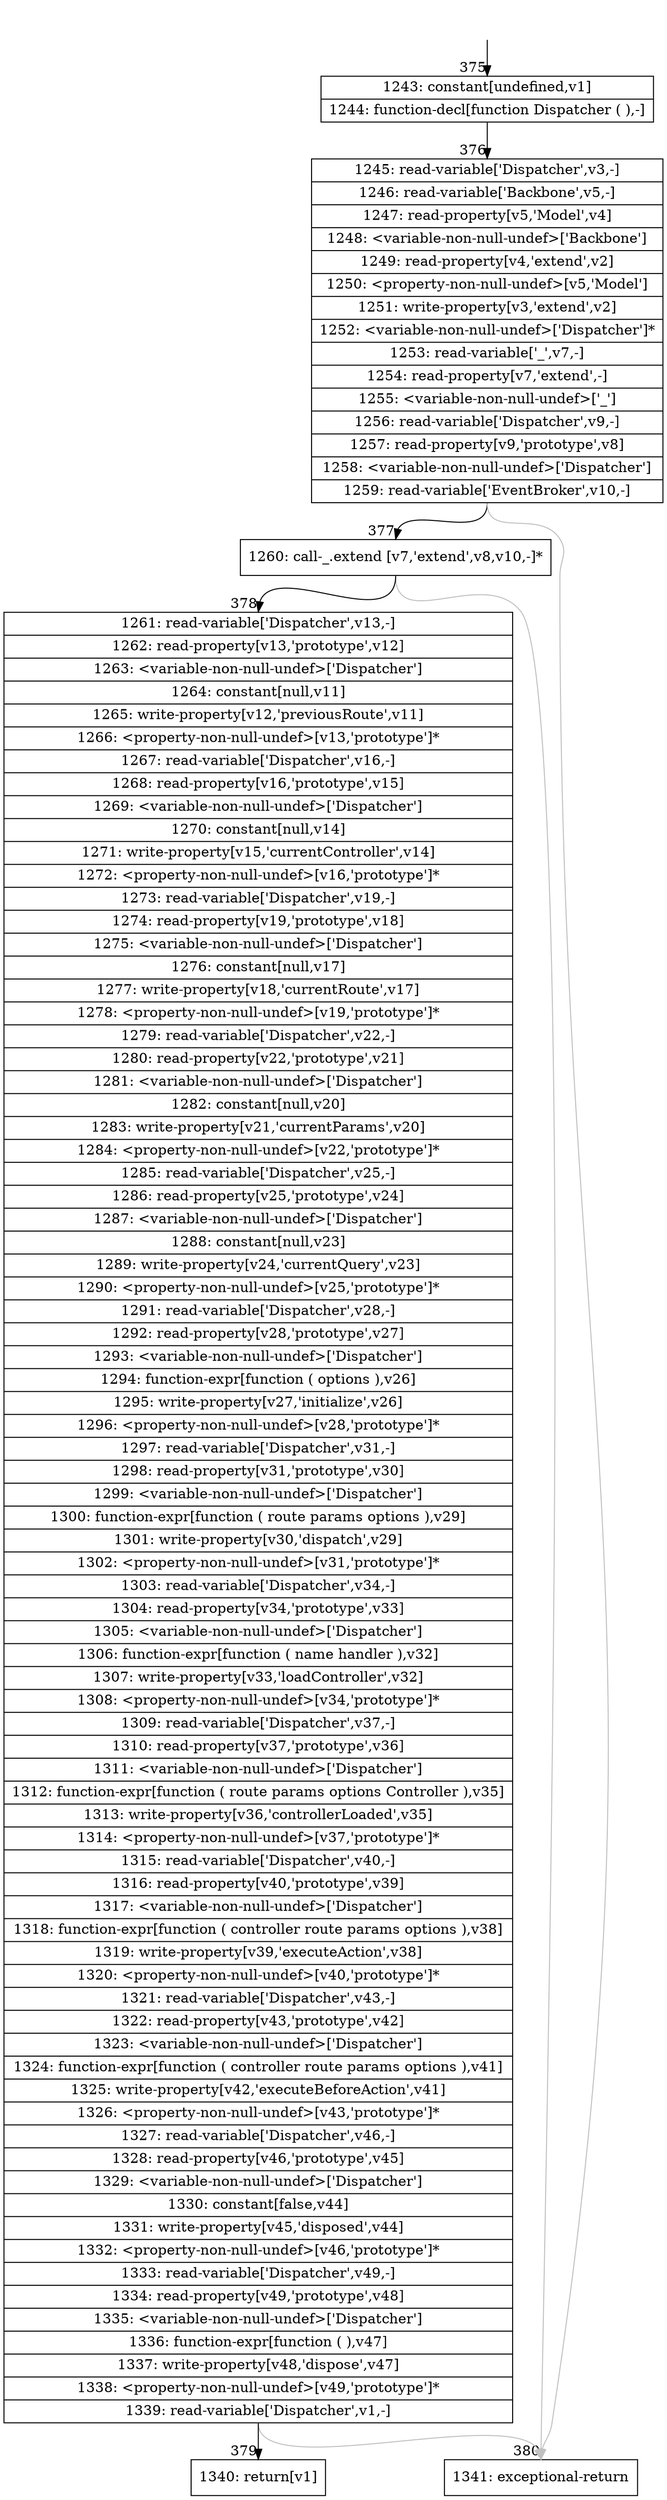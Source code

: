 digraph {
rankdir="TD"
BB_entry25[shape=none,label=""];
BB_entry25 -> BB375 [tailport=s, headport=n, headlabel="    375"]
BB375 [shape=record label="{1243: constant[undefined,v1]|1244: function-decl[function Dispatcher ( ),-]}" ] 
BB375 -> BB376 [tailport=s, headport=n, headlabel="      376"]
BB376 [shape=record label="{1245: read-variable['Dispatcher',v3,-]|1246: read-variable['Backbone',v5,-]|1247: read-property[v5,'Model',v4]|1248: \<variable-non-null-undef\>['Backbone']|1249: read-property[v4,'extend',v2]|1250: \<property-non-null-undef\>[v5,'Model']|1251: write-property[v3,'extend',v2]|1252: \<variable-non-null-undef\>['Dispatcher']*|1253: read-variable['_',v7,-]|1254: read-property[v7,'extend',-]|1255: \<variable-non-null-undef\>['_']|1256: read-variable['Dispatcher',v9,-]|1257: read-property[v9,'prototype',v8]|1258: \<variable-non-null-undef\>['Dispatcher']|1259: read-variable['EventBroker',v10,-]}" ] 
BB376 -> BB377 [tailport=s, headport=n, headlabel="      377"]
BB376 -> BB380 [tailport=s, headport=n, color=gray, headlabel="      380"]
BB377 [shape=record label="{1260: call-_.extend [v7,'extend',v8,v10,-]*}" ] 
BB377 -> BB378 [tailport=s, headport=n, headlabel="      378"]
BB377 -> BB380 [tailport=s, headport=n, color=gray]
BB378 [shape=record label="{1261: read-variable['Dispatcher',v13,-]|1262: read-property[v13,'prototype',v12]|1263: \<variable-non-null-undef\>['Dispatcher']|1264: constant[null,v11]|1265: write-property[v12,'previousRoute',v11]|1266: \<property-non-null-undef\>[v13,'prototype']*|1267: read-variable['Dispatcher',v16,-]|1268: read-property[v16,'prototype',v15]|1269: \<variable-non-null-undef\>['Dispatcher']|1270: constant[null,v14]|1271: write-property[v15,'currentController',v14]|1272: \<property-non-null-undef\>[v16,'prototype']*|1273: read-variable['Dispatcher',v19,-]|1274: read-property[v19,'prototype',v18]|1275: \<variable-non-null-undef\>['Dispatcher']|1276: constant[null,v17]|1277: write-property[v18,'currentRoute',v17]|1278: \<property-non-null-undef\>[v19,'prototype']*|1279: read-variable['Dispatcher',v22,-]|1280: read-property[v22,'prototype',v21]|1281: \<variable-non-null-undef\>['Dispatcher']|1282: constant[null,v20]|1283: write-property[v21,'currentParams',v20]|1284: \<property-non-null-undef\>[v22,'prototype']*|1285: read-variable['Dispatcher',v25,-]|1286: read-property[v25,'prototype',v24]|1287: \<variable-non-null-undef\>['Dispatcher']|1288: constant[null,v23]|1289: write-property[v24,'currentQuery',v23]|1290: \<property-non-null-undef\>[v25,'prototype']*|1291: read-variable['Dispatcher',v28,-]|1292: read-property[v28,'prototype',v27]|1293: \<variable-non-null-undef\>['Dispatcher']|1294: function-expr[function ( options ),v26]|1295: write-property[v27,'initialize',v26]|1296: \<property-non-null-undef\>[v28,'prototype']*|1297: read-variable['Dispatcher',v31,-]|1298: read-property[v31,'prototype',v30]|1299: \<variable-non-null-undef\>['Dispatcher']|1300: function-expr[function ( route params options ),v29]|1301: write-property[v30,'dispatch',v29]|1302: \<property-non-null-undef\>[v31,'prototype']*|1303: read-variable['Dispatcher',v34,-]|1304: read-property[v34,'prototype',v33]|1305: \<variable-non-null-undef\>['Dispatcher']|1306: function-expr[function ( name handler ),v32]|1307: write-property[v33,'loadController',v32]|1308: \<property-non-null-undef\>[v34,'prototype']*|1309: read-variable['Dispatcher',v37,-]|1310: read-property[v37,'prototype',v36]|1311: \<variable-non-null-undef\>['Dispatcher']|1312: function-expr[function ( route params options Controller ),v35]|1313: write-property[v36,'controllerLoaded',v35]|1314: \<property-non-null-undef\>[v37,'prototype']*|1315: read-variable['Dispatcher',v40,-]|1316: read-property[v40,'prototype',v39]|1317: \<variable-non-null-undef\>['Dispatcher']|1318: function-expr[function ( controller route params options ),v38]|1319: write-property[v39,'executeAction',v38]|1320: \<property-non-null-undef\>[v40,'prototype']*|1321: read-variable['Dispatcher',v43,-]|1322: read-property[v43,'prototype',v42]|1323: \<variable-non-null-undef\>['Dispatcher']|1324: function-expr[function ( controller route params options ),v41]|1325: write-property[v42,'executeBeforeAction',v41]|1326: \<property-non-null-undef\>[v43,'prototype']*|1327: read-variable['Dispatcher',v46,-]|1328: read-property[v46,'prototype',v45]|1329: \<variable-non-null-undef\>['Dispatcher']|1330: constant[false,v44]|1331: write-property[v45,'disposed',v44]|1332: \<property-non-null-undef\>[v46,'prototype']*|1333: read-variable['Dispatcher',v49,-]|1334: read-property[v49,'prototype',v48]|1335: \<variable-non-null-undef\>['Dispatcher']|1336: function-expr[function ( ),v47]|1337: write-property[v48,'dispose',v47]|1338: \<property-non-null-undef\>[v49,'prototype']*|1339: read-variable['Dispatcher',v1,-]}" ] 
BB378 -> BB379 [tailport=s, headport=n, headlabel="      379"]
BB378 -> BB380 [tailport=s, headport=n, color=gray]
BB379 [shape=record label="{1340: return[v1]}" ] 
BB380 [shape=record label="{1341: exceptional-return}" ] 
//#$~ 394
}
